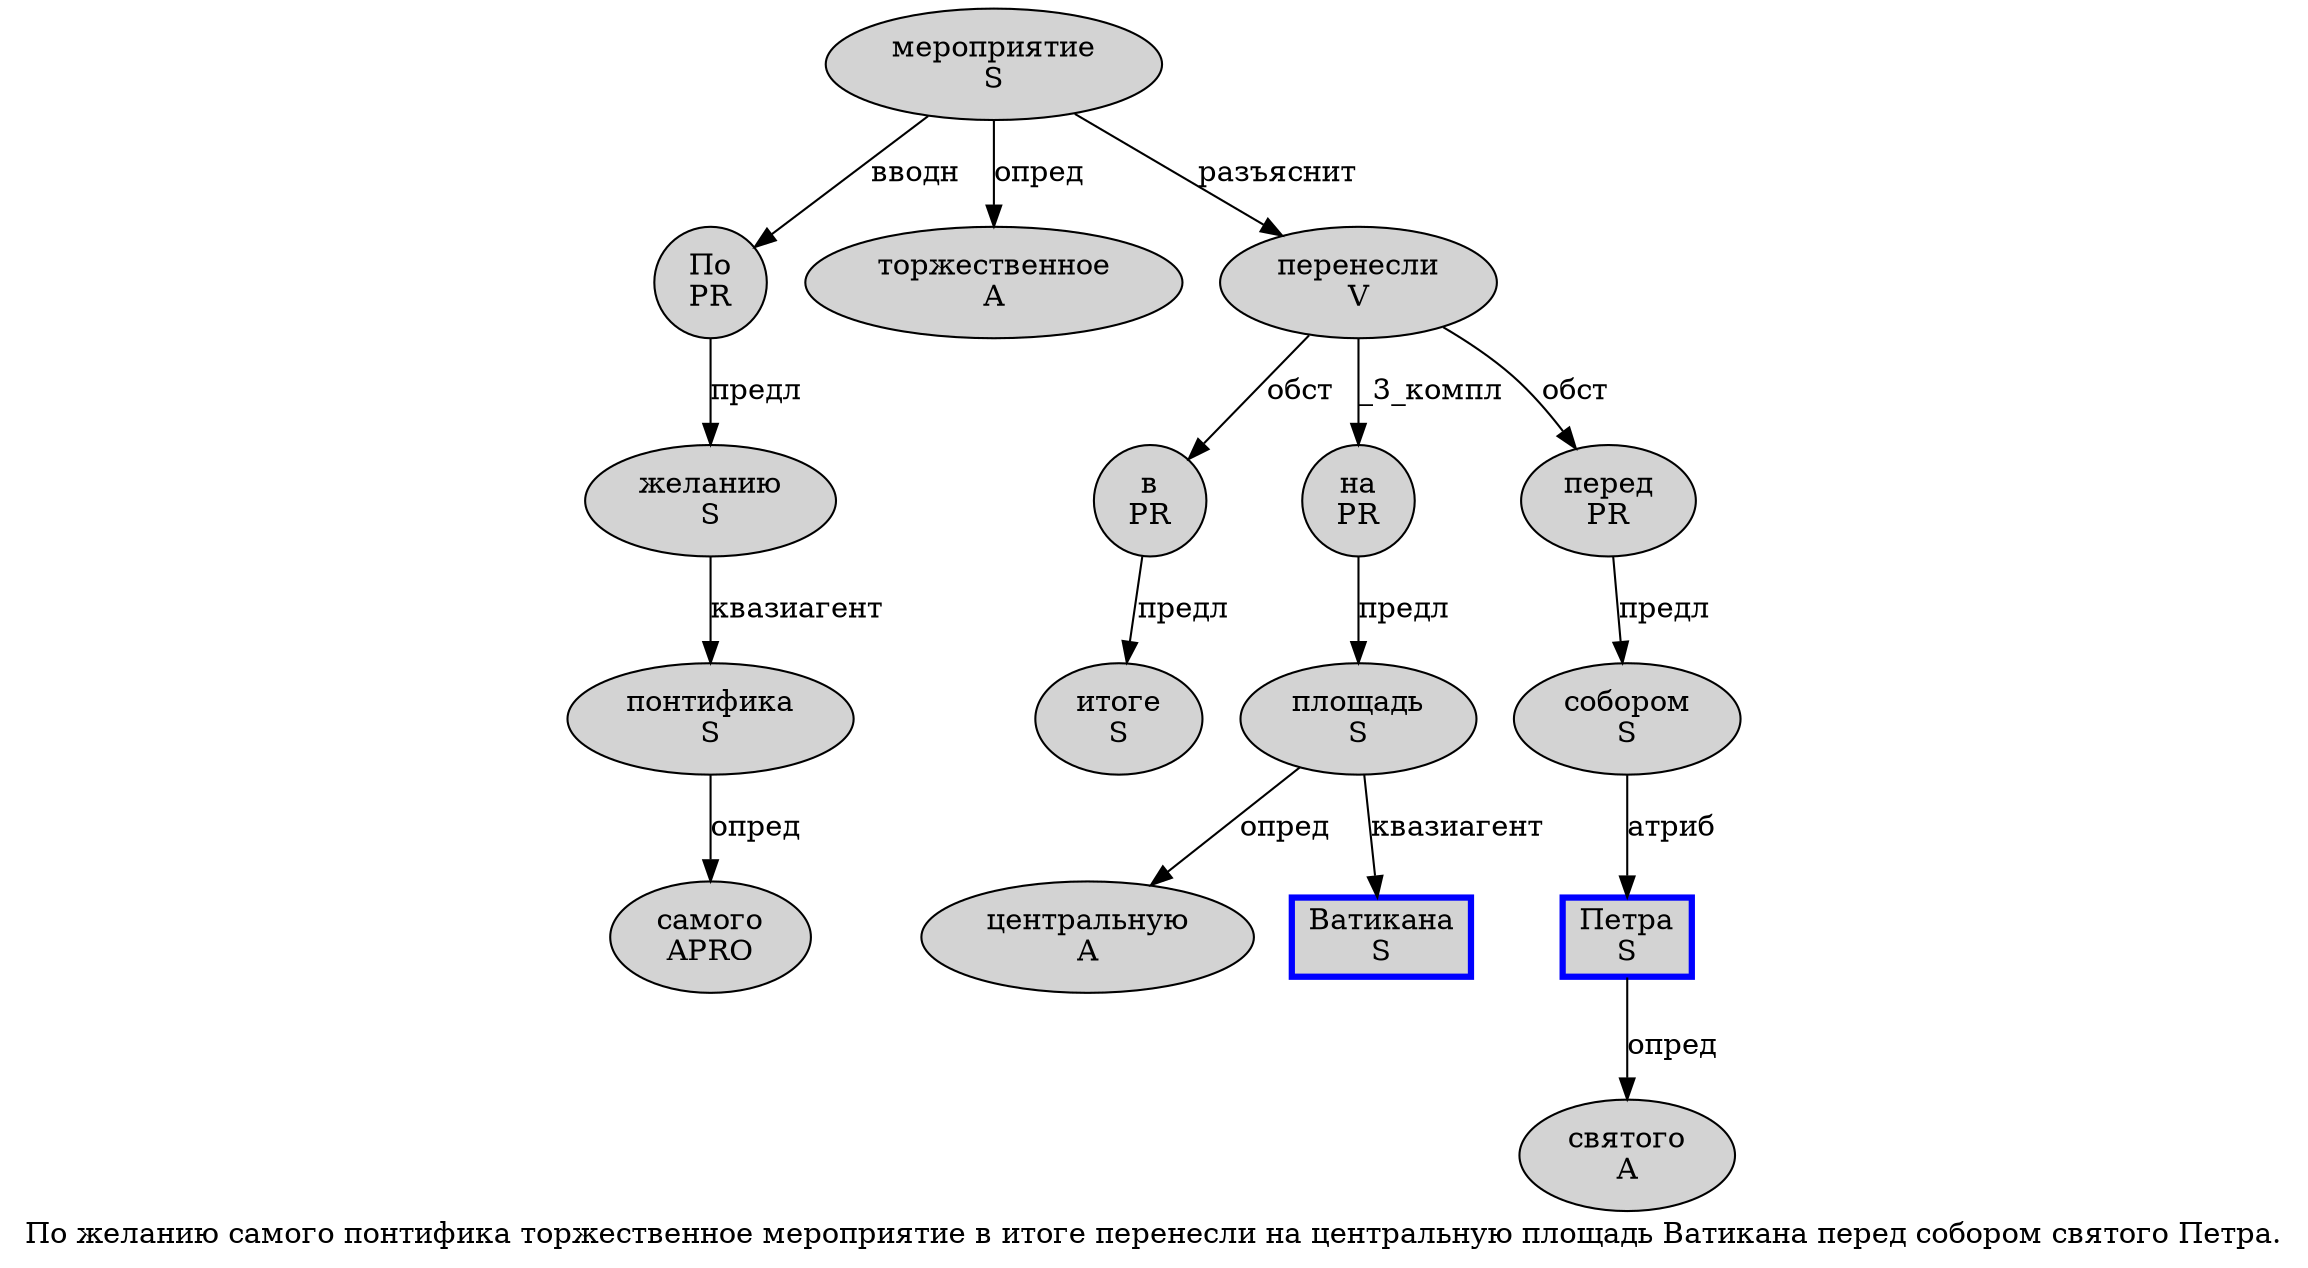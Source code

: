 digraph SENTENCE_194 {
	graph [label="По желанию самого понтифика торжественное мероприятие в итоге перенесли на центральную площадь Ватикана перед собором святого Петра."]
	node [style=filled]
		0 [label="По
PR" color="" fillcolor=lightgray penwidth=1 shape=ellipse]
		1 [label="желанию
S" color="" fillcolor=lightgray penwidth=1 shape=ellipse]
		2 [label="самого
APRO" color="" fillcolor=lightgray penwidth=1 shape=ellipse]
		3 [label="понтифика
S" color="" fillcolor=lightgray penwidth=1 shape=ellipse]
		4 [label="торжественное
A" color="" fillcolor=lightgray penwidth=1 shape=ellipse]
		5 [label="мероприятие
S" color="" fillcolor=lightgray penwidth=1 shape=ellipse]
		6 [label="в
PR" color="" fillcolor=lightgray penwidth=1 shape=ellipse]
		7 [label="итоге
S" color="" fillcolor=lightgray penwidth=1 shape=ellipse]
		8 [label="перенесли
V" color="" fillcolor=lightgray penwidth=1 shape=ellipse]
		9 [label="на
PR" color="" fillcolor=lightgray penwidth=1 shape=ellipse]
		10 [label="центральную
A" color="" fillcolor=lightgray penwidth=1 shape=ellipse]
		11 [label="площадь
S" color="" fillcolor=lightgray penwidth=1 shape=ellipse]
		12 [label="Ватикана
S" color=blue fillcolor=lightgray penwidth=3 shape=box]
		13 [label="перед
PR" color="" fillcolor=lightgray penwidth=1 shape=ellipse]
		14 [label="собором
S" color="" fillcolor=lightgray penwidth=1 shape=ellipse]
		15 [label="святого
A" color="" fillcolor=lightgray penwidth=1 shape=ellipse]
		16 [label="Петра
S" color=blue fillcolor=lightgray penwidth=3 shape=box]
			14 -> 16 [label="атриб"]
			1 -> 3 [label="квазиагент"]
			6 -> 7 [label="предл"]
			11 -> 10 [label="опред"]
			11 -> 12 [label="квазиагент"]
			0 -> 1 [label="предл"]
			9 -> 11 [label="предл"]
			3 -> 2 [label="опред"]
			8 -> 6 [label="обст"]
			8 -> 9 [label="_3_компл"]
			8 -> 13 [label="обст"]
			5 -> 0 [label="вводн"]
			5 -> 4 [label="опред"]
			5 -> 8 [label="разъяснит"]
			13 -> 14 [label="предл"]
			16 -> 15 [label="опред"]
}